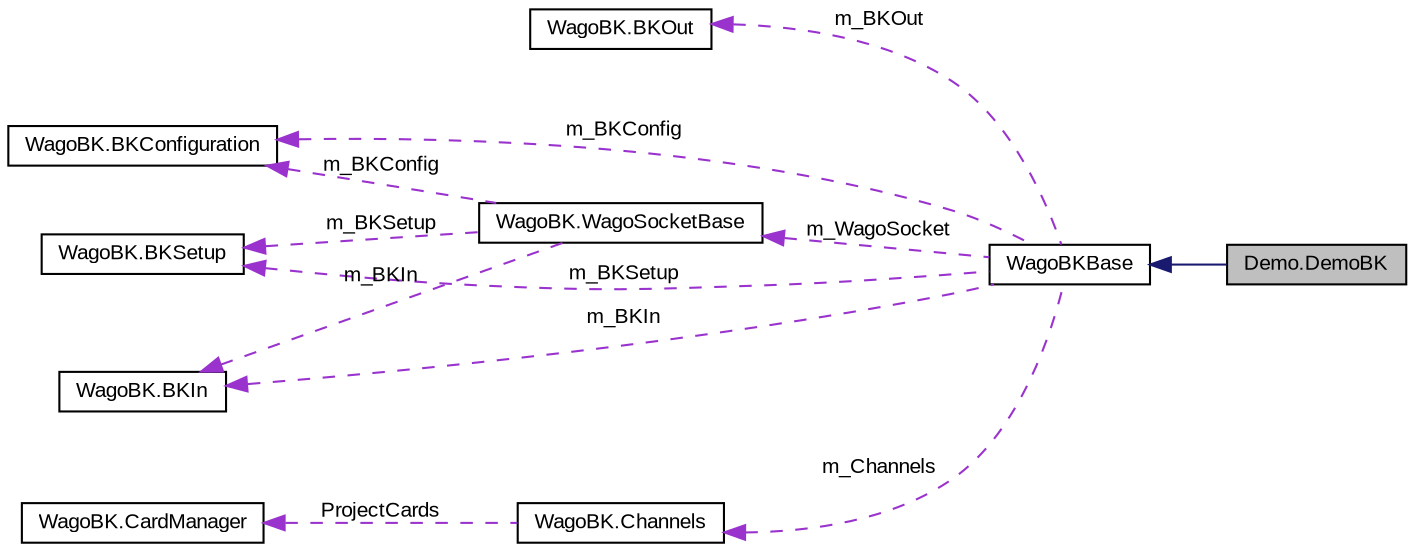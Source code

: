 digraph "Demo.DemoBK"
{
  edge [fontname="Arial",fontsize="10",labelfontname="Arial",labelfontsize="10"];
  node [fontname="Arial",fontsize="10",shape=record];
  rankdir="LR";
  Node1 [label="Demo.DemoBK",height=0.2,width=0.4,color="black", fillcolor="grey75", style="filled" fontcolor="black"];
  Node2 -> Node1 [dir="back",color="midnightblue",fontsize="10",style="solid",fontname="Arial"];
  Node2 [label="WagoBKBase",height=0.2,width=0.4,color="black", fillcolor="white", style="filled",URL="$class_wago_b_k_1_1_wago_b_k_base.html"];
  Node3 -> Node2 [dir="back",color="darkorchid3",fontsize="10",style="dashed",label=" m_BKOut" ,fontname="Arial"];
  Node3 [label="WagoBK.BKOut",height=0.2,width=0.4,color="black", fillcolor="white", style="filled",URL="$class_wago_b_k_1_1_b_k_out.html",tooltip="stores output data "];
  Node4 -> Node2 [dir="back",color="darkorchid3",fontsize="10",style="dashed",label=" m_WagoSocket" ,fontname="Arial"];
  Node4 [label="WagoBK.WagoSocketBase",height=0.2,width=0.4,color="black", fillcolor="white", style="filled",URL="$class_wago_b_k_1_1_wago_socket_base.html"];
  Node5 -> Node4 [dir="back",color="darkorchid3",fontsize="10",style="dashed",label=" m_BKConfig" ,fontname="Arial"];
  Node5 [label="WagoBK.BKConfiguration",height=0.2,width=0.4,color="black", fillcolor="white", style="filled",URL="$class_wago_b_k_1_1_b_k_configuration.html",tooltip="obsolete, will be removed?? "];
  Node6 -> Node4 [dir="back",color="darkorchid3",fontsize="10",style="dashed",label=" m_BKSetup" ,fontname="Arial"];
  Node6 [label="WagoBK.BKSetup",height=0.2,width=0.4,color="black", fillcolor="white", style="filled",URL="$class_wago_b_k_1_1_b_k_setup.html",tooltip="stores setup "];
  Node7 -> Node4 [dir="back",color="darkorchid3",fontsize="10",style="dashed",label=" m_BKIn" ,fontname="Arial"];
  Node7 [label="WagoBK.BKIn",height=0.2,width=0.4,color="black", fillcolor="white", style="filled",URL="$class_wago_b_k_1_1_b_k_in.html",tooltip="stores input data "];
  Node5 -> Node2 [dir="back",color="darkorchid3",fontsize="10",style="dashed",label=" m_BKConfig" ,fontname="Arial"];
  Node6 -> Node2 [dir="back",color="darkorchid3",fontsize="10",style="dashed",label=" m_BKSetup" ,fontname="Arial"];
  Node8 -> Node2 [dir="back",color="darkorchid3",fontsize="10",style="dashed",label=" m_Channels" ,fontname="Arial"];
  Node8 [label="WagoBK.Channels",height=0.2,width=0.4,color="black", fillcolor="white", style="filled",URL="$class_wago_b_k_1_1_channels.html",tooltip="Basisklasse die die Auflistung der BK-Kanäle enthält. "];
  Node9 -> Node8 [dir="back",color="darkorchid3",fontsize="10",style="dashed",label=" ProjectCards" ,fontname="Arial"];
  Node9 [label="WagoBK.CardManager",height=0.2,width=0.4,color="black", fillcolor="white", style="filled",URL="$class_wago_b_k_1_1_card_manager.html"];
  Node7 -> Node2 [dir="back",color="darkorchid3",fontsize="10",style="dashed",label=" m_BKIn" ,fontname="Arial"];
}
